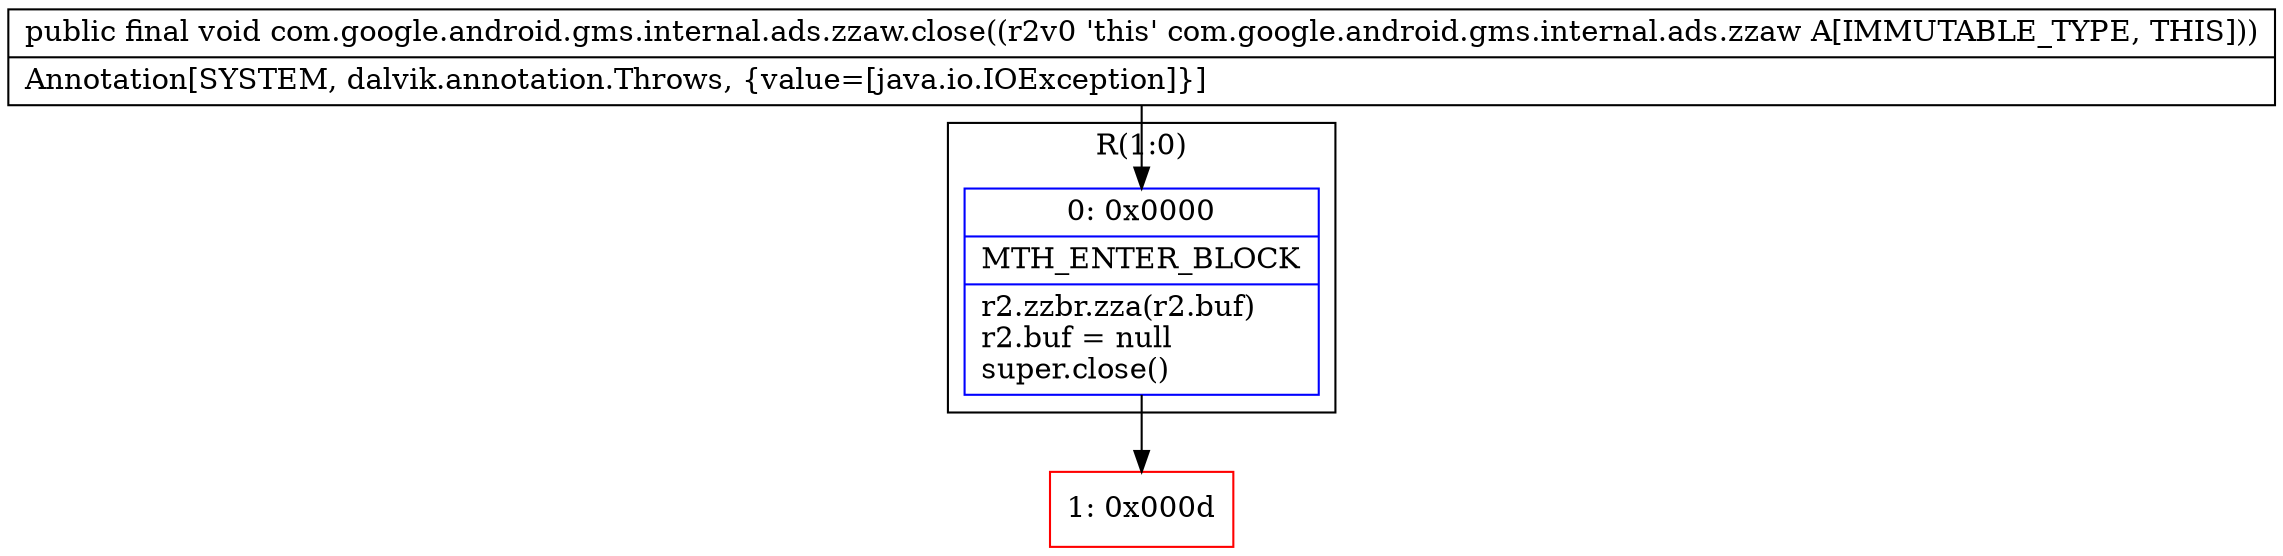 digraph "CFG forcom.google.android.gms.internal.ads.zzaw.close()V" {
subgraph cluster_Region_888386751 {
label = "R(1:0)";
node [shape=record,color=blue];
Node_0 [shape=record,label="{0\:\ 0x0000|MTH_ENTER_BLOCK\l|r2.zzbr.zza(r2.buf)\lr2.buf = null\lsuper.close()\l}"];
}
Node_1 [shape=record,color=red,label="{1\:\ 0x000d}"];
MethodNode[shape=record,label="{public final void com.google.android.gms.internal.ads.zzaw.close((r2v0 'this' com.google.android.gms.internal.ads.zzaw A[IMMUTABLE_TYPE, THIS]))  | Annotation[SYSTEM, dalvik.annotation.Throws, \{value=[java.io.IOException]\}]\l}"];
MethodNode -> Node_0;
Node_0 -> Node_1;
}

